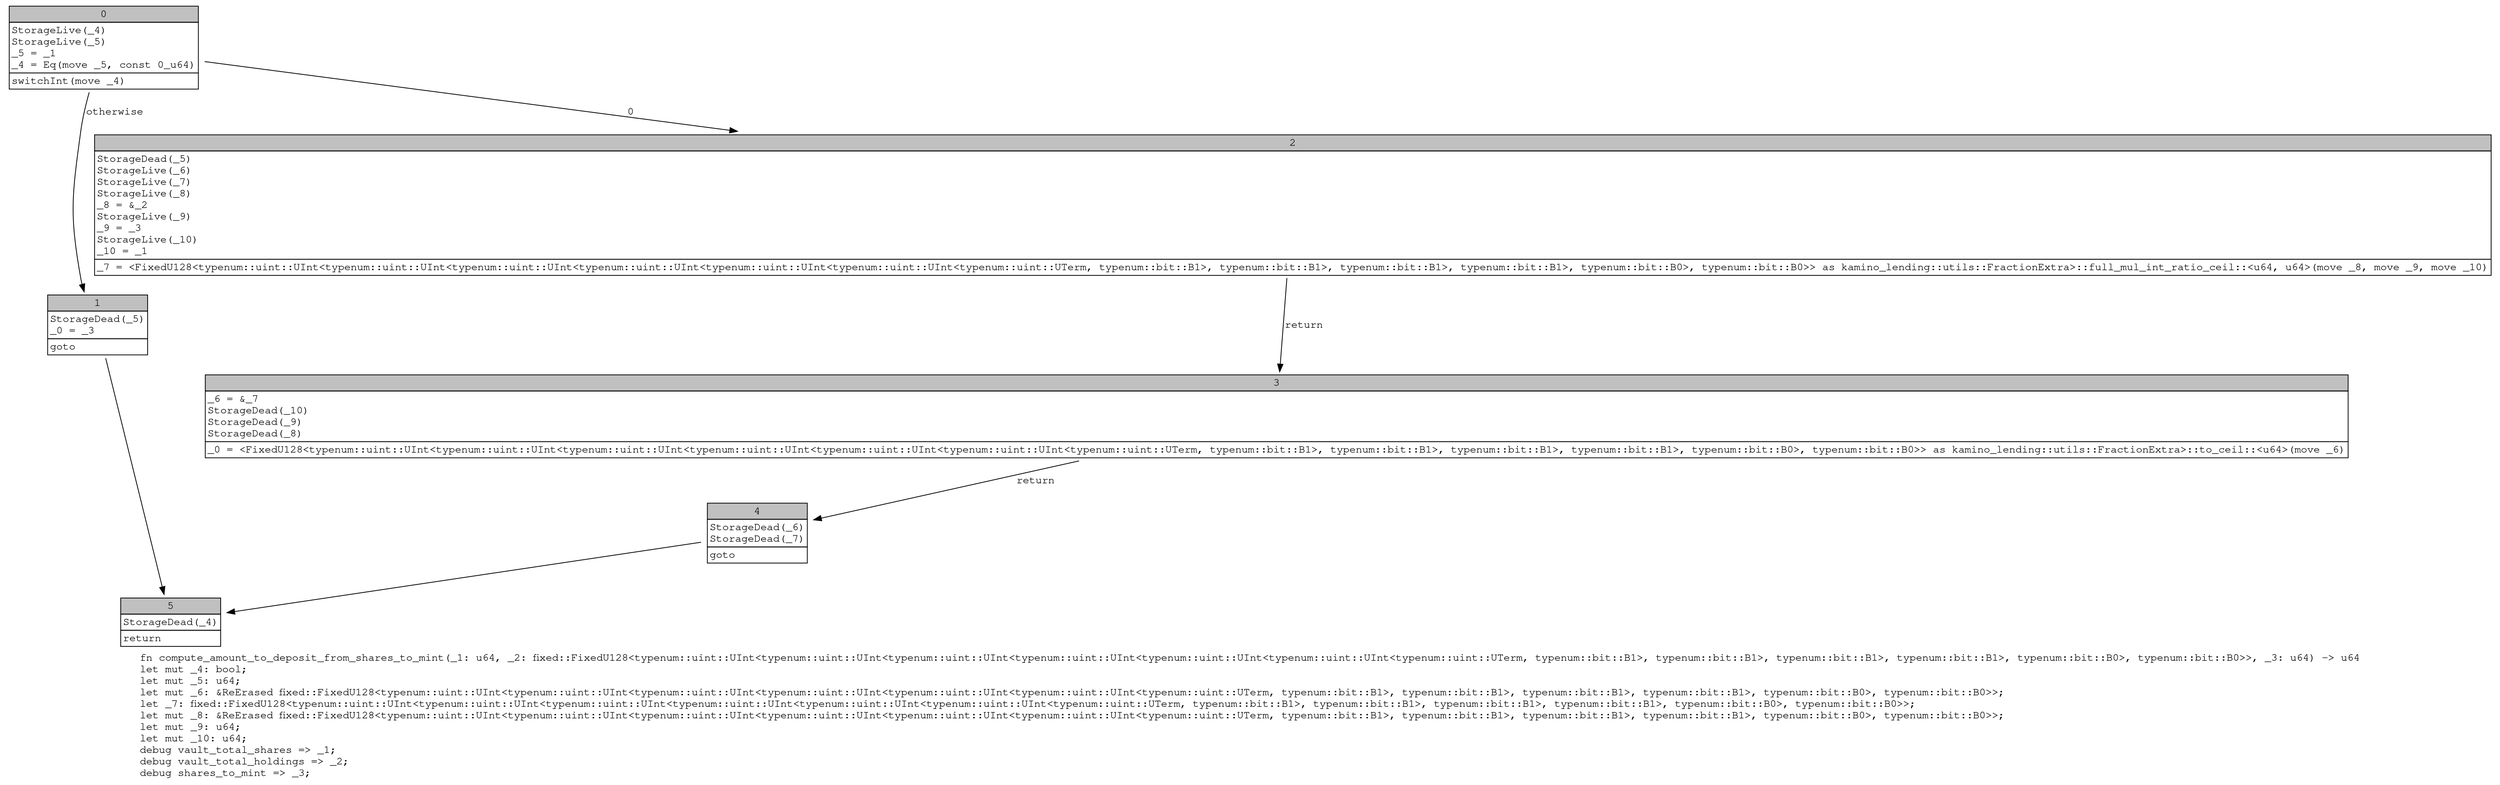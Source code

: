 digraph Mir_0_432 {
    graph [fontname="Courier, monospace"];
    node [fontname="Courier, monospace"];
    edge [fontname="Courier, monospace"];
    label=<fn compute_amount_to_deposit_from_shares_to_mint(_1: u64, _2: fixed::FixedU128&lt;typenum::uint::UInt&lt;typenum::uint::UInt&lt;typenum::uint::UInt&lt;typenum::uint::UInt&lt;typenum::uint::UInt&lt;typenum::uint::UInt&lt;typenum::uint::UTerm, typenum::bit::B1&gt;, typenum::bit::B1&gt;, typenum::bit::B1&gt;, typenum::bit::B1&gt;, typenum::bit::B0&gt;, typenum::bit::B0&gt;&gt;, _3: u64) -&gt; u64<br align="left"/>let mut _4: bool;<br align="left"/>let mut _5: u64;<br align="left"/>let mut _6: &amp;ReErased fixed::FixedU128&lt;typenum::uint::UInt&lt;typenum::uint::UInt&lt;typenum::uint::UInt&lt;typenum::uint::UInt&lt;typenum::uint::UInt&lt;typenum::uint::UInt&lt;typenum::uint::UTerm, typenum::bit::B1&gt;, typenum::bit::B1&gt;, typenum::bit::B1&gt;, typenum::bit::B1&gt;, typenum::bit::B0&gt;, typenum::bit::B0&gt;&gt;;<br align="left"/>let _7: fixed::FixedU128&lt;typenum::uint::UInt&lt;typenum::uint::UInt&lt;typenum::uint::UInt&lt;typenum::uint::UInt&lt;typenum::uint::UInt&lt;typenum::uint::UInt&lt;typenum::uint::UTerm, typenum::bit::B1&gt;, typenum::bit::B1&gt;, typenum::bit::B1&gt;, typenum::bit::B1&gt;, typenum::bit::B0&gt;, typenum::bit::B0&gt;&gt;;<br align="left"/>let mut _8: &amp;ReErased fixed::FixedU128&lt;typenum::uint::UInt&lt;typenum::uint::UInt&lt;typenum::uint::UInt&lt;typenum::uint::UInt&lt;typenum::uint::UInt&lt;typenum::uint::UInt&lt;typenum::uint::UTerm, typenum::bit::B1&gt;, typenum::bit::B1&gt;, typenum::bit::B1&gt;, typenum::bit::B1&gt;, typenum::bit::B0&gt;, typenum::bit::B0&gt;&gt;;<br align="left"/>let mut _9: u64;<br align="left"/>let mut _10: u64;<br align="left"/>debug vault_total_shares =&gt; _1;<br align="left"/>debug vault_total_holdings =&gt; _2;<br align="left"/>debug shares_to_mint =&gt; _3;<br align="left"/>>;
    bb0__0_432 [shape="none", label=<<table border="0" cellborder="1" cellspacing="0"><tr><td bgcolor="gray" align="center" colspan="1">0</td></tr><tr><td align="left" balign="left">StorageLive(_4)<br/>StorageLive(_5)<br/>_5 = _1<br/>_4 = Eq(move _5, const 0_u64)<br/></td></tr><tr><td align="left">switchInt(move _4)</td></tr></table>>];
    bb1__0_432 [shape="none", label=<<table border="0" cellborder="1" cellspacing="0"><tr><td bgcolor="gray" align="center" colspan="1">1</td></tr><tr><td align="left" balign="left">StorageDead(_5)<br/>_0 = _3<br/></td></tr><tr><td align="left">goto</td></tr></table>>];
    bb2__0_432 [shape="none", label=<<table border="0" cellborder="1" cellspacing="0"><tr><td bgcolor="gray" align="center" colspan="1">2</td></tr><tr><td align="left" balign="left">StorageDead(_5)<br/>StorageLive(_6)<br/>StorageLive(_7)<br/>StorageLive(_8)<br/>_8 = &amp;_2<br/>StorageLive(_9)<br/>_9 = _3<br/>StorageLive(_10)<br/>_10 = _1<br/></td></tr><tr><td align="left">_7 = &lt;FixedU128&lt;typenum::uint::UInt&lt;typenum::uint::UInt&lt;typenum::uint::UInt&lt;typenum::uint::UInt&lt;typenum::uint::UInt&lt;typenum::uint::UInt&lt;typenum::uint::UTerm, typenum::bit::B1&gt;, typenum::bit::B1&gt;, typenum::bit::B1&gt;, typenum::bit::B1&gt;, typenum::bit::B0&gt;, typenum::bit::B0&gt;&gt; as kamino_lending::utils::FractionExtra&gt;::full_mul_int_ratio_ceil::&lt;u64, u64&gt;(move _8, move _9, move _10)</td></tr></table>>];
    bb3__0_432 [shape="none", label=<<table border="0" cellborder="1" cellspacing="0"><tr><td bgcolor="gray" align="center" colspan="1">3</td></tr><tr><td align="left" balign="left">_6 = &amp;_7<br/>StorageDead(_10)<br/>StorageDead(_9)<br/>StorageDead(_8)<br/></td></tr><tr><td align="left">_0 = &lt;FixedU128&lt;typenum::uint::UInt&lt;typenum::uint::UInt&lt;typenum::uint::UInt&lt;typenum::uint::UInt&lt;typenum::uint::UInt&lt;typenum::uint::UInt&lt;typenum::uint::UTerm, typenum::bit::B1&gt;, typenum::bit::B1&gt;, typenum::bit::B1&gt;, typenum::bit::B1&gt;, typenum::bit::B0&gt;, typenum::bit::B0&gt;&gt; as kamino_lending::utils::FractionExtra&gt;::to_ceil::&lt;u64&gt;(move _6)</td></tr></table>>];
    bb4__0_432 [shape="none", label=<<table border="0" cellborder="1" cellspacing="0"><tr><td bgcolor="gray" align="center" colspan="1">4</td></tr><tr><td align="left" balign="left">StorageDead(_6)<br/>StorageDead(_7)<br/></td></tr><tr><td align="left">goto</td></tr></table>>];
    bb5__0_432 [shape="none", label=<<table border="0" cellborder="1" cellspacing="0"><tr><td bgcolor="gray" align="center" colspan="1">5</td></tr><tr><td align="left" balign="left">StorageDead(_4)<br/></td></tr><tr><td align="left">return</td></tr></table>>];
    bb0__0_432 -> bb2__0_432 [label="0"];
    bb0__0_432 -> bb1__0_432 [label="otherwise"];
    bb1__0_432 -> bb5__0_432 [label=""];
    bb2__0_432 -> bb3__0_432 [label="return"];
    bb3__0_432 -> bb4__0_432 [label="return"];
    bb4__0_432 -> bb5__0_432 [label=""];
}
